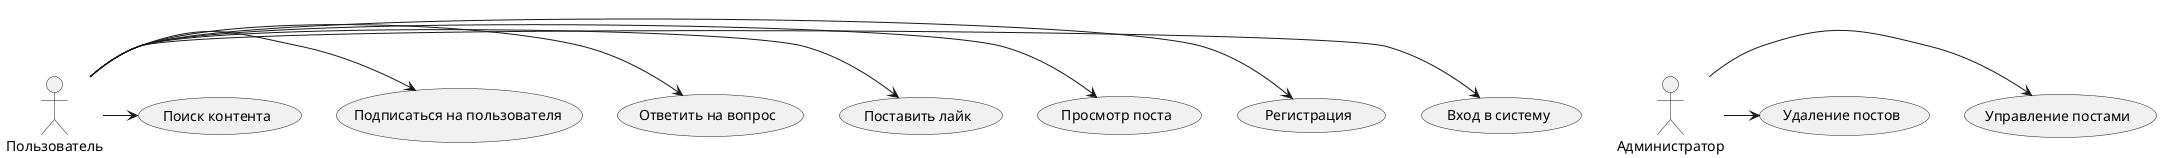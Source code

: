 
@startuml
actor "Пользователь" as User
actor "Администратор" as Admin

User -> (Вход в систему)
User -> (Регистрация)
User -> (Просмотр поста)
User -> (Поставить лайк)
User -> (Ответить на вопрос)
User -> (Подписаться на пользователя)
User -> (Поиск контента)

Admin -> (Управление постами)
Admin -> (Удаление постов)
@enduml
